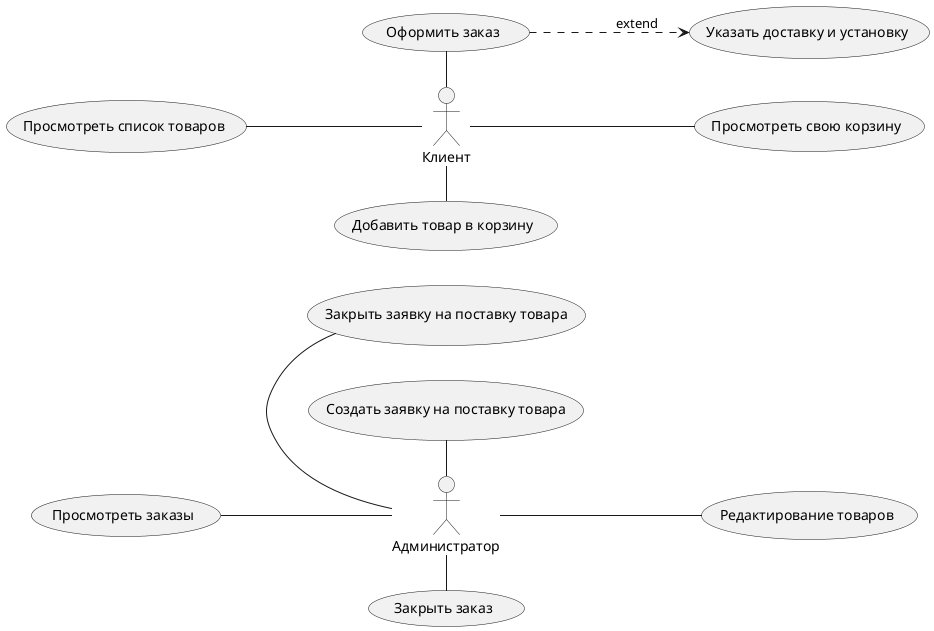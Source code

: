 @startuml Диаграмма прецедентов
    left to right direction
    :Клиент: -up- (Просмотреть список товаров)
    :Клиент: -right- (Добавить товар в корзину)
    :Клиент: -down- (Просмотреть свою корзину)
    (Оформить заказ) as (Order)
    :Клиент: -left- (Order) 
    (Order) .down.> (Указать доставку и установку) : extend

    actor Администратор
    Администратор -up- (Просмотреть заказы)
    Администратор -right- (Закрыть заказ)
    Администратор -left- (Создать заявку на поставку товара)
    Администратор -left- (Закрыть заявку на поставку товара)
    Администратор -down- (Редактирование товаров)
@enduml
